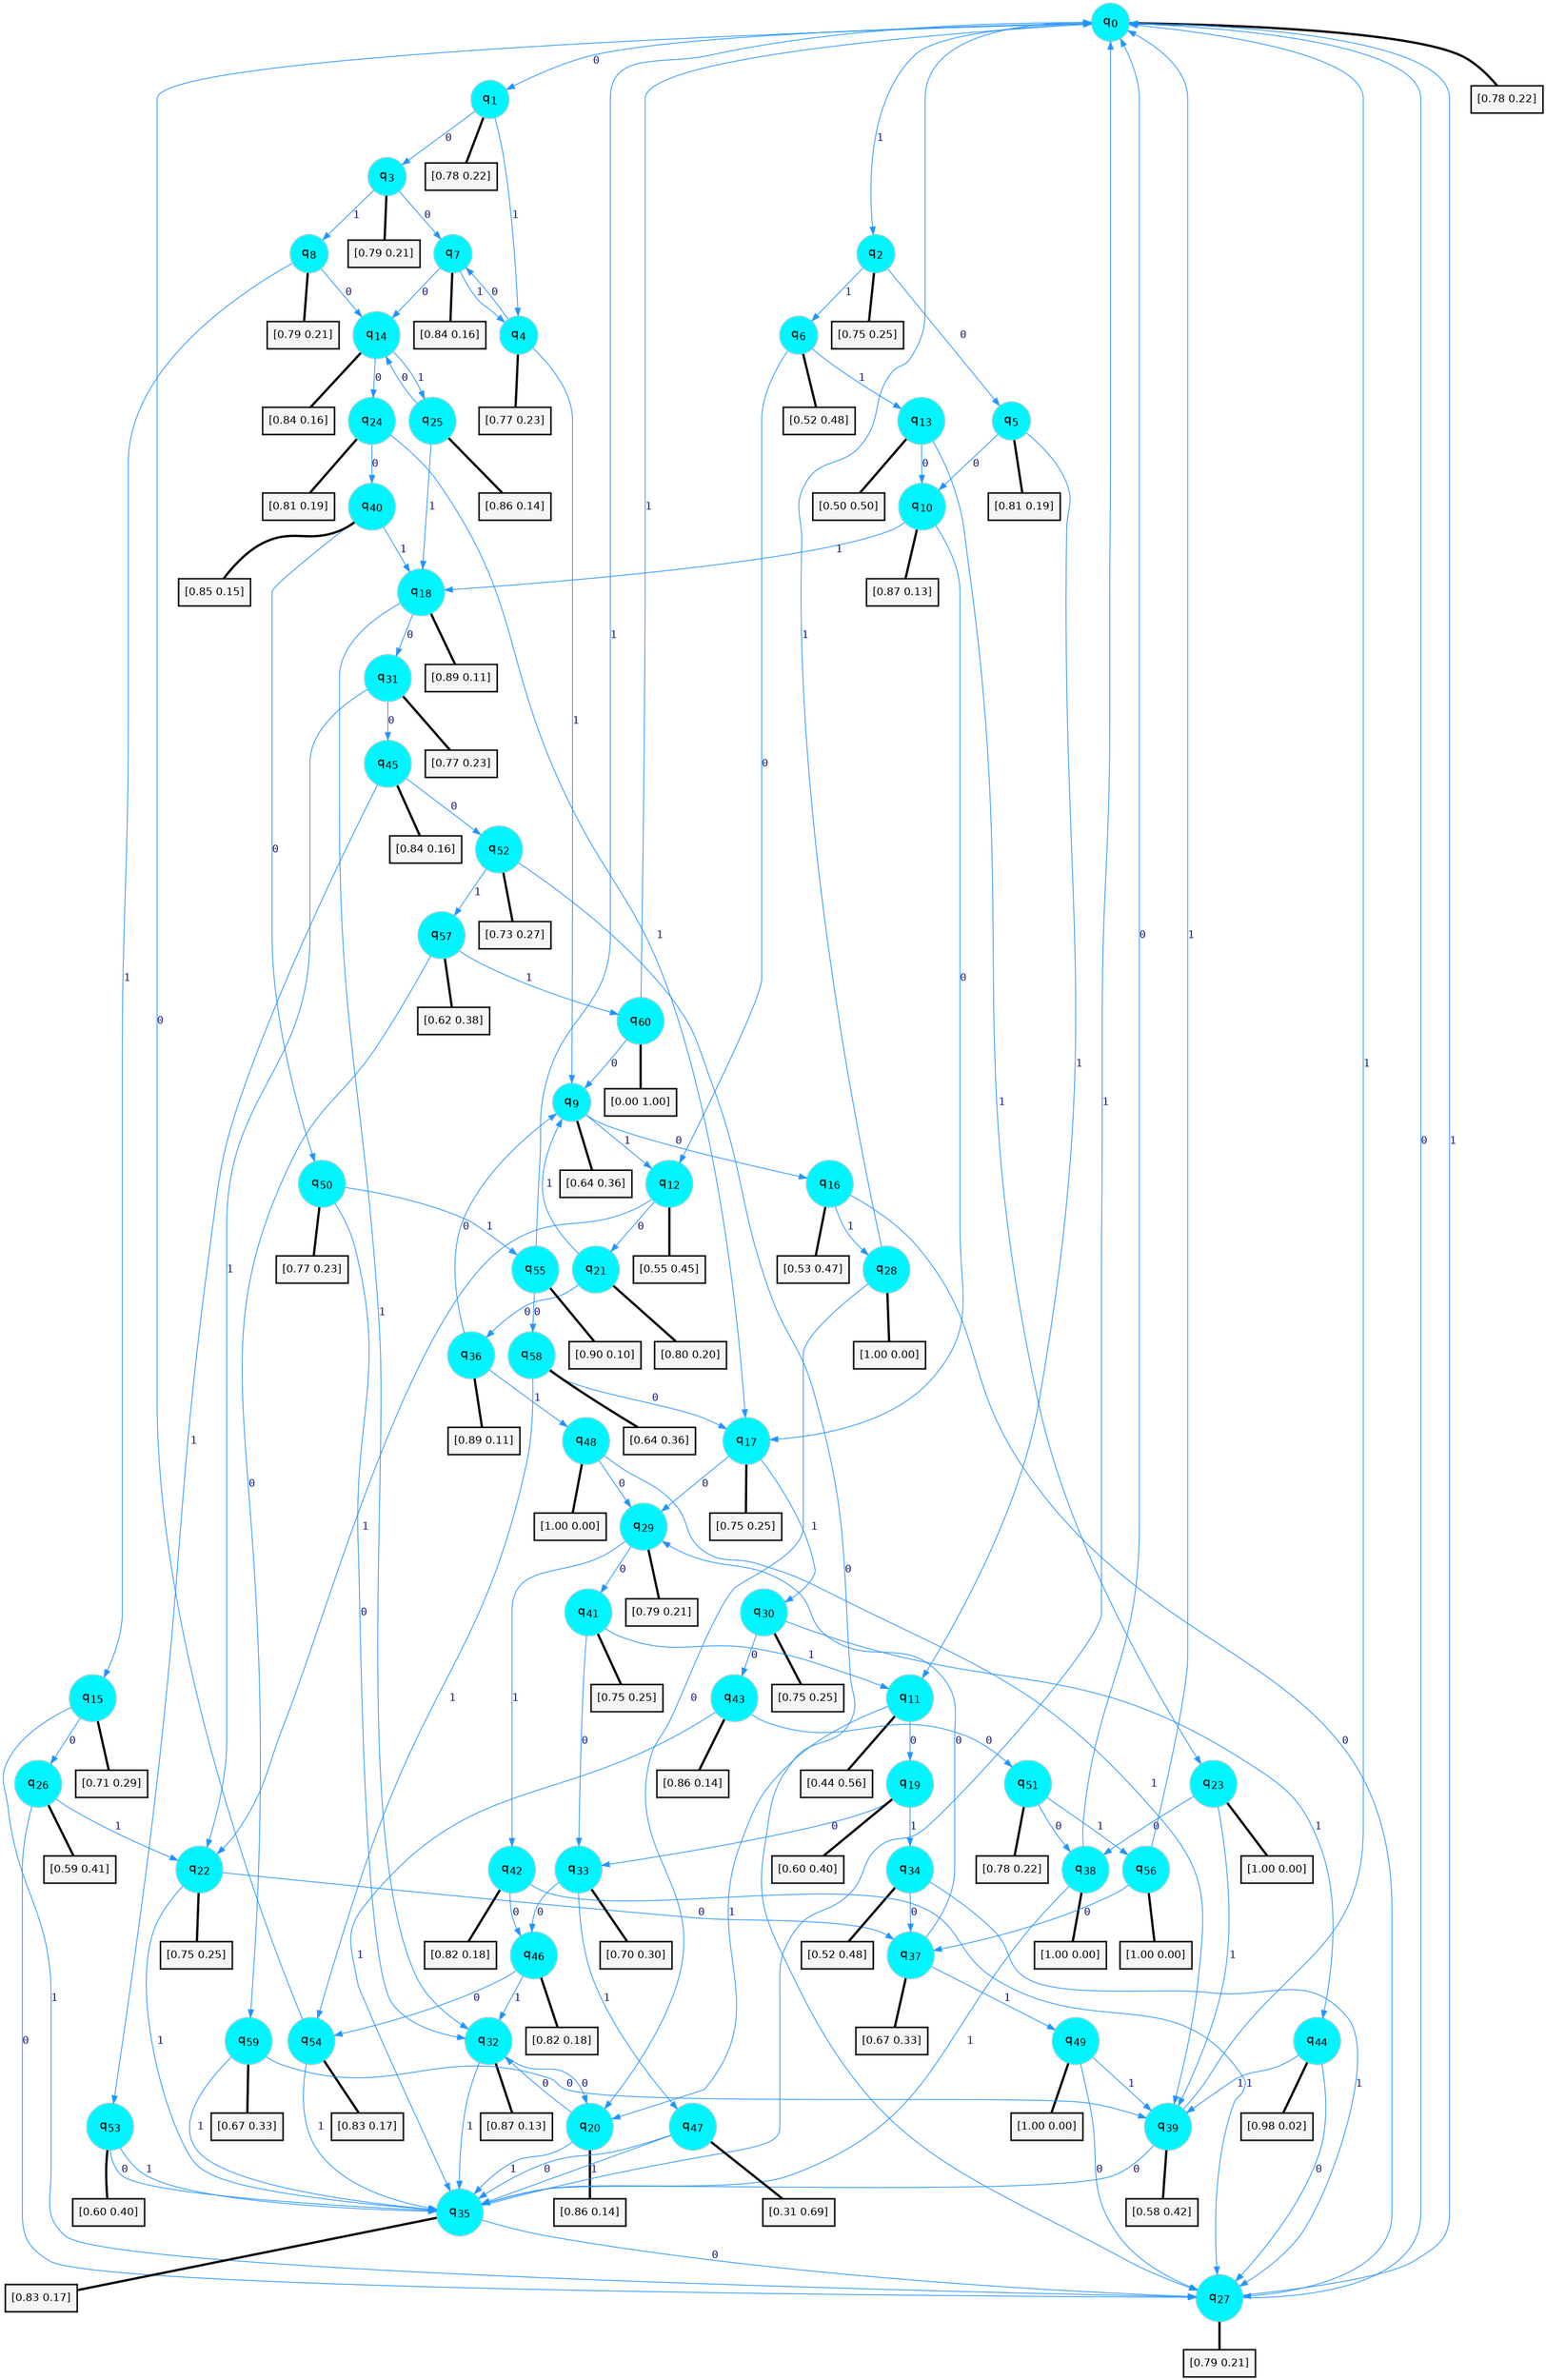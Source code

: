 digraph G {
graph [
bgcolor=transparent, dpi=300, rankdir=TD, size="40,25"];
node [
color=gray, fillcolor=turquoise1, fontcolor=black, fontname=Helvetica, fontsize=16, fontweight=bold, shape=circle, style=filled];
edge [
arrowsize=1, color=dodgerblue1, fontcolor=midnightblue, fontname=courier, fontweight=bold, penwidth=1, style=solid, weight=20];
0[label=<q<SUB>0</SUB>>];
1[label=<q<SUB>1</SUB>>];
2[label=<q<SUB>2</SUB>>];
3[label=<q<SUB>3</SUB>>];
4[label=<q<SUB>4</SUB>>];
5[label=<q<SUB>5</SUB>>];
6[label=<q<SUB>6</SUB>>];
7[label=<q<SUB>7</SUB>>];
8[label=<q<SUB>8</SUB>>];
9[label=<q<SUB>9</SUB>>];
10[label=<q<SUB>10</SUB>>];
11[label=<q<SUB>11</SUB>>];
12[label=<q<SUB>12</SUB>>];
13[label=<q<SUB>13</SUB>>];
14[label=<q<SUB>14</SUB>>];
15[label=<q<SUB>15</SUB>>];
16[label=<q<SUB>16</SUB>>];
17[label=<q<SUB>17</SUB>>];
18[label=<q<SUB>18</SUB>>];
19[label=<q<SUB>19</SUB>>];
20[label=<q<SUB>20</SUB>>];
21[label=<q<SUB>21</SUB>>];
22[label=<q<SUB>22</SUB>>];
23[label=<q<SUB>23</SUB>>];
24[label=<q<SUB>24</SUB>>];
25[label=<q<SUB>25</SUB>>];
26[label=<q<SUB>26</SUB>>];
27[label=<q<SUB>27</SUB>>];
28[label=<q<SUB>28</SUB>>];
29[label=<q<SUB>29</SUB>>];
30[label=<q<SUB>30</SUB>>];
31[label=<q<SUB>31</SUB>>];
32[label=<q<SUB>32</SUB>>];
33[label=<q<SUB>33</SUB>>];
34[label=<q<SUB>34</SUB>>];
35[label=<q<SUB>35</SUB>>];
36[label=<q<SUB>36</SUB>>];
37[label=<q<SUB>37</SUB>>];
38[label=<q<SUB>38</SUB>>];
39[label=<q<SUB>39</SUB>>];
40[label=<q<SUB>40</SUB>>];
41[label=<q<SUB>41</SUB>>];
42[label=<q<SUB>42</SUB>>];
43[label=<q<SUB>43</SUB>>];
44[label=<q<SUB>44</SUB>>];
45[label=<q<SUB>45</SUB>>];
46[label=<q<SUB>46</SUB>>];
47[label=<q<SUB>47</SUB>>];
48[label=<q<SUB>48</SUB>>];
49[label=<q<SUB>49</SUB>>];
50[label=<q<SUB>50</SUB>>];
51[label=<q<SUB>51</SUB>>];
52[label=<q<SUB>52</SUB>>];
53[label=<q<SUB>53</SUB>>];
54[label=<q<SUB>54</SUB>>];
55[label=<q<SUB>55</SUB>>];
56[label=<q<SUB>56</SUB>>];
57[label=<q<SUB>57</SUB>>];
58[label=<q<SUB>58</SUB>>];
59[label=<q<SUB>59</SUB>>];
60[label=<q<SUB>60</SUB>>];
61[label="[0.78 0.22]", shape=box,fontcolor=black, fontname=Helvetica, fontsize=14, penwidth=2, fillcolor=whitesmoke,color=black];
62[label="[0.78 0.22]", shape=box,fontcolor=black, fontname=Helvetica, fontsize=14, penwidth=2, fillcolor=whitesmoke,color=black];
63[label="[0.75 0.25]", shape=box,fontcolor=black, fontname=Helvetica, fontsize=14, penwidth=2, fillcolor=whitesmoke,color=black];
64[label="[0.79 0.21]", shape=box,fontcolor=black, fontname=Helvetica, fontsize=14, penwidth=2, fillcolor=whitesmoke,color=black];
65[label="[0.77 0.23]", shape=box,fontcolor=black, fontname=Helvetica, fontsize=14, penwidth=2, fillcolor=whitesmoke,color=black];
66[label="[0.81 0.19]", shape=box,fontcolor=black, fontname=Helvetica, fontsize=14, penwidth=2, fillcolor=whitesmoke,color=black];
67[label="[0.52 0.48]", shape=box,fontcolor=black, fontname=Helvetica, fontsize=14, penwidth=2, fillcolor=whitesmoke,color=black];
68[label="[0.84 0.16]", shape=box,fontcolor=black, fontname=Helvetica, fontsize=14, penwidth=2, fillcolor=whitesmoke,color=black];
69[label="[0.79 0.21]", shape=box,fontcolor=black, fontname=Helvetica, fontsize=14, penwidth=2, fillcolor=whitesmoke,color=black];
70[label="[0.64 0.36]", shape=box,fontcolor=black, fontname=Helvetica, fontsize=14, penwidth=2, fillcolor=whitesmoke,color=black];
71[label="[0.87 0.13]", shape=box,fontcolor=black, fontname=Helvetica, fontsize=14, penwidth=2, fillcolor=whitesmoke,color=black];
72[label="[0.44 0.56]", shape=box,fontcolor=black, fontname=Helvetica, fontsize=14, penwidth=2, fillcolor=whitesmoke,color=black];
73[label="[0.55 0.45]", shape=box,fontcolor=black, fontname=Helvetica, fontsize=14, penwidth=2, fillcolor=whitesmoke,color=black];
74[label="[0.50 0.50]", shape=box,fontcolor=black, fontname=Helvetica, fontsize=14, penwidth=2, fillcolor=whitesmoke,color=black];
75[label="[0.84 0.16]", shape=box,fontcolor=black, fontname=Helvetica, fontsize=14, penwidth=2, fillcolor=whitesmoke,color=black];
76[label="[0.71 0.29]", shape=box,fontcolor=black, fontname=Helvetica, fontsize=14, penwidth=2, fillcolor=whitesmoke,color=black];
77[label="[0.53 0.47]", shape=box,fontcolor=black, fontname=Helvetica, fontsize=14, penwidth=2, fillcolor=whitesmoke,color=black];
78[label="[0.75 0.25]", shape=box,fontcolor=black, fontname=Helvetica, fontsize=14, penwidth=2, fillcolor=whitesmoke,color=black];
79[label="[0.89 0.11]", shape=box,fontcolor=black, fontname=Helvetica, fontsize=14, penwidth=2, fillcolor=whitesmoke,color=black];
80[label="[0.60 0.40]", shape=box,fontcolor=black, fontname=Helvetica, fontsize=14, penwidth=2, fillcolor=whitesmoke,color=black];
81[label="[0.86 0.14]", shape=box,fontcolor=black, fontname=Helvetica, fontsize=14, penwidth=2, fillcolor=whitesmoke,color=black];
82[label="[0.80 0.20]", shape=box,fontcolor=black, fontname=Helvetica, fontsize=14, penwidth=2, fillcolor=whitesmoke,color=black];
83[label="[0.75 0.25]", shape=box,fontcolor=black, fontname=Helvetica, fontsize=14, penwidth=2, fillcolor=whitesmoke,color=black];
84[label="[1.00 0.00]", shape=box,fontcolor=black, fontname=Helvetica, fontsize=14, penwidth=2, fillcolor=whitesmoke,color=black];
85[label="[0.81 0.19]", shape=box,fontcolor=black, fontname=Helvetica, fontsize=14, penwidth=2, fillcolor=whitesmoke,color=black];
86[label="[0.86 0.14]", shape=box,fontcolor=black, fontname=Helvetica, fontsize=14, penwidth=2, fillcolor=whitesmoke,color=black];
87[label="[0.59 0.41]", shape=box,fontcolor=black, fontname=Helvetica, fontsize=14, penwidth=2, fillcolor=whitesmoke,color=black];
88[label="[0.79 0.21]", shape=box,fontcolor=black, fontname=Helvetica, fontsize=14, penwidth=2, fillcolor=whitesmoke,color=black];
89[label="[1.00 0.00]", shape=box,fontcolor=black, fontname=Helvetica, fontsize=14, penwidth=2, fillcolor=whitesmoke,color=black];
90[label="[0.79 0.21]", shape=box,fontcolor=black, fontname=Helvetica, fontsize=14, penwidth=2, fillcolor=whitesmoke,color=black];
91[label="[0.75 0.25]", shape=box,fontcolor=black, fontname=Helvetica, fontsize=14, penwidth=2, fillcolor=whitesmoke,color=black];
92[label="[0.77 0.23]", shape=box,fontcolor=black, fontname=Helvetica, fontsize=14, penwidth=2, fillcolor=whitesmoke,color=black];
93[label="[0.87 0.13]", shape=box,fontcolor=black, fontname=Helvetica, fontsize=14, penwidth=2, fillcolor=whitesmoke,color=black];
94[label="[0.70 0.30]", shape=box,fontcolor=black, fontname=Helvetica, fontsize=14, penwidth=2, fillcolor=whitesmoke,color=black];
95[label="[0.52 0.48]", shape=box,fontcolor=black, fontname=Helvetica, fontsize=14, penwidth=2, fillcolor=whitesmoke,color=black];
96[label="[0.83 0.17]", shape=box,fontcolor=black, fontname=Helvetica, fontsize=14, penwidth=2, fillcolor=whitesmoke,color=black];
97[label="[0.89 0.11]", shape=box,fontcolor=black, fontname=Helvetica, fontsize=14, penwidth=2, fillcolor=whitesmoke,color=black];
98[label="[0.67 0.33]", shape=box,fontcolor=black, fontname=Helvetica, fontsize=14, penwidth=2, fillcolor=whitesmoke,color=black];
99[label="[1.00 0.00]", shape=box,fontcolor=black, fontname=Helvetica, fontsize=14, penwidth=2, fillcolor=whitesmoke,color=black];
100[label="[0.58 0.42]", shape=box,fontcolor=black, fontname=Helvetica, fontsize=14, penwidth=2, fillcolor=whitesmoke,color=black];
101[label="[0.85 0.15]", shape=box,fontcolor=black, fontname=Helvetica, fontsize=14, penwidth=2, fillcolor=whitesmoke,color=black];
102[label="[0.75 0.25]", shape=box,fontcolor=black, fontname=Helvetica, fontsize=14, penwidth=2, fillcolor=whitesmoke,color=black];
103[label="[0.82 0.18]", shape=box,fontcolor=black, fontname=Helvetica, fontsize=14, penwidth=2, fillcolor=whitesmoke,color=black];
104[label="[0.86 0.14]", shape=box,fontcolor=black, fontname=Helvetica, fontsize=14, penwidth=2, fillcolor=whitesmoke,color=black];
105[label="[0.98 0.02]", shape=box,fontcolor=black, fontname=Helvetica, fontsize=14, penwidth=2, fillcolor=whitesmoke,color=black];
106[label="[0.84 0.16]", shape=box,fontcolor=black, fontname=Helvetica, fontsize=14, penwidth=2, fillcolor=whitesmoke,color=black];
107[label="[0.82 0.18]", shape=box,fontcolor=black, fontname=Helvetica, fontsize=14, penwidth=2, fillcolor=whitesmoke,color=black];
108[label="[0.31 0.69]", shape=box,fontcolor=black, fontname=Helvetica, fontsize=14, penwidth=2, fillcolor=whitesmoke,color=black];
109[label="[1.00 0.00]", shape=box,fontcolor=black, fontname=Helvetica, fontsize=14, penwidth=2, fillcolor=whitesmoke,color=black];
110[label="[1.00 0.00]", shape=box,fontcolor=black, fontname=Helvetica, fontsize=14, penwidth=2, fillcolor=whitesmoke,color=black];
111[label="[0.77 0.23]", shape=box,fontcolor=black, fontname=Helvetica, fontsize=14, penwidth=2, fillcolor=whitesmoke,color=black];
112[label="[0.78 0.22]", shape=box,fontcolor=black, fontname=Helvetica, fontsize=14, penwidth=2, fillcolor=whitesmoke,color=black];
113[label="[0.73 0.27]", shape=box,fontcolor=black, fontname=Helvetica, fontsize=14, penwidth=2, fillcolor=whitesmoke,color=black];
114[label="[0.60 0.40]", shape=box,fontcolor=black, fontname=Helvetica, fontsize=14, penwidth=2, fillcolor=whitesmoke,color=black];
115[label="[0.83 0.17]", shape=box,fontcolor=black, fontname=Helvetica, fontsize=14, penwidth=2, fillcolor=whitesmoke,color=black];
116[label="[0.90 0.10]", shape=box,fontcolor=black, fontname=Helvetica, fontsize=14, penwidth=2, fillcolor=whitesmoke,color=black];
117[label="[1.00 0.00]", shape=box,fontcolor=black, fontname=Helvetica, fontsize=14, penwidth=2, fillcolor=whitesmoke,color=black];
118[label="[0.62 0.38]", shape=box,fontcolor=black, fontname=Helvetica, fontsize=14, penwidth=2, fillcolor=whitesmoke,color=black];
119[label="[0.64 0.36]", shape=box,fontcolor=black, fontname=Helvetica, fontsize=14, penwidth=2, fillcolor=whitesmoke,color=black];
120[label="[0.67 0.33]", shape=box,fontcolor=black, fontname=Helvetica, fontsize=14, penwidth=2, fillcolor=whitesmoke,color=black];
121[label="[0.00 1.00]", shape=box,fontcolor=black, fontname=Helvetica, fontsize=14, penwidth=2, fillcolor=whitesmoke,color=black];
0->1 [label=0];
0->2 [label=1];
0->61 [arrowhead=none, penwidth=3,color=black];
1->3 [label=0];
1->4 [label=1];
1->62 [arrowhead=none, penwidth=3,color=black];
2->5 [label=0];
2->6 [label=1];
2->63 [arrowhead=none, penwidth=3,color=black];
3->7 [label=0];
3->8 [label=1];
3->64 [arrowhead=none, penwidth=3,color=black];
4->7 [label=0];
4->9 [label=1];
4->65 [arrowhead=none, penwidth=3,color=black];
5->10 [label=0];
5->11 [label=1];
5->66 [arrowhead=none, penwidth=3,color=black];
6->12 [label=0];
6->13 [label=1];
6->67 [arrowhead=none, penwidth=3,color=black];
7->14 [label=0];
7->4 [label=1];
7->68 [arrowhead=none, penwidth=3,color=black];
8->14 [label=0];
8->15 [label=1];
8->69 [arrowhead=none, penwidth=3,color=black];
9->16 [label=0];
9->12 [label=1];
9->70 [arrowhead=none, penwidth=3,color=black];
10->17 [label=0];
10->18 [label=1];
10->71 [arrowhead=none, penwidth=3,color=black];
11->19 [label=0];
11->20 [label=1];
11->72 [arrowhead=none, penwidth=3,color=black];
12->21 [label=0];
12->22 [label=1];
12->73 [arrowhead=none, penwidth=3,color=black];
13->10 [label=0];
13->23 [label=1];
13->74 [arrowhead=none, penwidth=3,color=black];
14->24 [label=0];
14->25 [label=1];
14->75 [arrowhead=none, penwidth=3,color=black];
15->26 [label=0];
15->27 [label=1];
15->76 [arrowhead=none, penwidth=3,color=black];
16->27 [label=0];
16->28 [label=1];
16->77 [arrowhead=none, penwidth=3,color=black];
17->29 [label=0];
17->30 [label=1];
17->78 [arrowhead=none, penwidth=3,color=black];
18->31 [label=0];
18->32 [label=1];
18->79 [arrowhead=none, penwidth=3,color=black];
19->33 [label=0];
19->34 [label=1];
19->80 [arrowhead=none, penwidth=3,color=black];
20->32 [label=0];
20->35 [label=1];
20->81 [arrowhead=none, penwidth=3,color=black];
21->36 [label=0];
21->9 [label=1];
21->82 [arrowhead=none, penwidth=3,color=black];
22->37 [label=0];
22->35 [label=1];
22->83 [arrowhead=none, penwidth=3,color=black];
23->38 [label=0];
23->39 [label=1];
23->84 [arrowhead=none, penwidth=3,color=black];
24->40 [label=0];
24->17 [label=1];
24->85 [arrowhead=none, penwidth=3,color=black];
25->14 [label=0];
25->18 [label=1];
25->86 [arrowhead=none, penwidth=3,color=black];
26->27 [label=0];
26->22 [label=1];
26->87 [arrowhead=none, penwidth=3,color=black];
27->0 [label=0];
27->0 [label=1];
27->88 [arrowhead=none, penwidth=3,color=black];
28->20 [label=0];
28->0 [label=1];
28->89 [arrowhead=none, penwidth=3,color=black];
29->41 [label=0];
29->42 [label=1];
29->90 [arrowhead=none, penwidth=3,color=black];
30->43 [label=0];
30->44 [label=1];
30->91 [arrowhead=none, penwidth=3,color=black];
31->45 [label=0];
31->22 [label=1];
31->92 [arrowhead=none, penwidth=3,color=black];
32->20 [label=0];
32->35 [label=1];
32->93 [arrowhead=none, penwidth=3,color=black];
33->46 [label=0];
33->47 [label=1];
33->94 [arrowhead=none, penwidth=3,color=black];
34->37 [label=0];
34->27 [label=1];
34->95 [arrowhead=none, penwidth=3,color=black];
35->27 [label=0];
35->0 [label=1];
35->96 [arrowhead=none, penwidth=3,color=black];
36->9 [label=0];
36->48 [label=1];
36->97 [arrowhead=none, penwidth=3,color=black];
37->29 [label=0];
37->49 [label=1];
37->98 [arrowhead=none, penwidth=3,color=black];
38->0 [label=0];
38->35 [label=1];
38->99 [arrowhead=none, penwidth=3,color=black];
39->35 [label=0];
39->0 [label=1];
39->100 [arrowhead=none, penwidth=3,color=black];
40->50 [label=0];
40->18 [label=1];
40->101 [arrowhead=none, penwidth=3,color=black];
41->33 [label=0];
41->11 [label=1];
41->102 [arrowhead=none, penwidth=3,color=black];
42->46 [label=0];
42->27 [label=1];
42->103 [arrowhead=none, penwidth=3,color=black];
43->51 [label=0];
43->35 [label=1];
43->104 [arrowhead=none, penwidth=3,color=black];
44->27 [label=0];
44->39 [label=1];
44->105 [arrowhead=none, penwidth=3,color=black];
45->52 [label=0];
45->53 [label=1];
45->106 [arrowhead=none, penwidth=3,color=black];
46->54 [label=0];
46->32 [label=1];
46->107 [arrowhead=none, penwidth=3,color=black];
47->35 [label=0];
47->35 [label=1];
47->108 [arrowhead=none, penwidth=3,color=black];
48->29 [label=0];
48->39 [label=1];
48->109 [arrowhead=none, penwidth=3,color=black];
49->27 [label=0];
49->39 [label=1];
49->110 [arrowhead=none, penwidth=3,color=black];
50->32 [label=0];
50->55 [label=1];
50->111 [arrowhead=none, penwidth=3,color=black];
51->38 [label=0];
51->56 [label=1];
51->112 [arrowhead=none, penwidth=3,color=black];
52->27 [label=0];
52->57 [label=1];
52->113 [arrowhead=none, penwidth=3,color=black];
53->35 [label=0];
53->35 [label=1];
53->114 [arrowhead=none, penwidth=3,color=black];
54->0 [label=0];
54->35 [label=1];
54->115 [arrowhead=none, penwidth=3,color=black];
55->58 [label=0];
55->0 [label=1];
55->116 [arrowhead=none, penwidth=3,color=black];
56->37 [label=0];
56->0 [label=1];
56->117 [arrowhead=none, penwidth=3,color=black];
57->59 [label=0];
57->60 [label=1];
57->118 [arrowhead=none, penwidth=3,color=black];
58->17 [label=0];
58->54 [label=1];
58->119 [arrowhead=none, penwidth=3,color=black];
59->39 [label=0];
59->35 [label=1];
59->120 [arrowhead=none, penwidth=3,color=black];
60->9 [label=0];
60->0 [label=1];
60->121 [arrowhead=none, penwidth=3,color=black];
}

